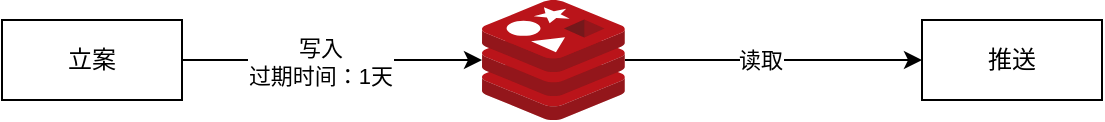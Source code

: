 <mxfile version="23.1.5" type="github">
  <diagram name="模型分信息获取" id="fExOfupDMhsimvUawOej">
    <mxGraphModel dx="1674" dy="786" grid="1" gridSize="10" guides="1" tooltips="1" connect="1" arrows="1" fold="1" page="1" pageScale="1" pageWidth="827" pageHeight="1169" math="0" shadow="0">
      <root>
        <mxCell id="0" />
        <mxCell id="1" parent="0" />
        <mxCell id="_bpvFqm342tQ-KyPZpiV-6" style="edgeStyle=orthogonalEdgeStyle;rounded=0;orthogonalLoop=1;jettySize=auto;html=1;" edge="1" parent="1" source="_bpvFqm342tQ-KyPZpiV-1" target="_bpvFqm342tQ-KyPZpiV-5">
          <mxGeometry relative="1" as="geometry" />
        </mxCell>
        <mxCell id="_bpvFqm342tQ-KyPZpiV-7" value="读取" style="edgeLabel;html=1;align=center;verticalAlign=middle;resizable=0;points=[];" vertex="1" connectable="0" parent="_bpvFqm342tQ-KyPZpiV-6">
          <mxGeometry x="-0.09" relative="1" as="geometry">
            <mxPoint as="offset" />
          </mxGeometry>
        </mxCell>
        <mxCell id="_bpvFqm342tQ-KyPZpiV-1" value="" style="image;sketch=0;aspect=fixed;html=1;points=[];align=center;fontSize=12;image=img/lib/mscae/Cache_Redis_Product.svg;" vertex="1" parent="1">
          <mxGeometry x="390" y="300" width="71.43" height="60" as="geometry" />
        </mxCell>
        <mxCell id="_bpvFqm342tQ-KyPZpiV-3" style="edgeStyle=orthogonalEdgeStyle;rounded=0;orthogonalLoop=1;jettySize=auto;html=1;" edge="1" parent="1" source="_bpvFqm342tQ-KyPZpiV-2" target="_bpvFqm342tQ-KyPZpiV-1">
          <mxGeometry relative="1" as="geometry" />
        </mxCell>
        <mxCell id="_bpvFqm342tQ-KyPZpiV-4" value="写入&lt;br&gt;过期时间：1天" style="edgeLabel;html=1;align=center;verticalAlign=middle;resizable=0;points=[];" vertex="1" connectable="0" parent="_bpvFqm342tQ-KyPZpiV-3">
          <mxGeometry x="-0.08" y="-1" relative="1" as="geometry">
            <mxPoint as="offset" />
          </mxGeometry>
        </mxCell>
        <mxCell id="_bpvFqm342tQ-KyPZpiV-2" value="立案" style="rounded=0;whiteSpace=wrap;html=1;" vertex="1" parent="1">
          <mxGeometry x="150" y="310" width="90" height="40" as="geometry" />
        </mxCell>
        <mxCell id="_bpvFqm342tQ-KyPZpiV-5" value="推送" style="rounded=0;whiteSpace=wrap;html=1;" vertex="1" parent="1">
          <mxGeometry x="610" y="310" width="90" height="40" as="geometry" />
        </mxCell>
      </root>
    </mxGraphModel>
  </diagram>
</mxfile>
